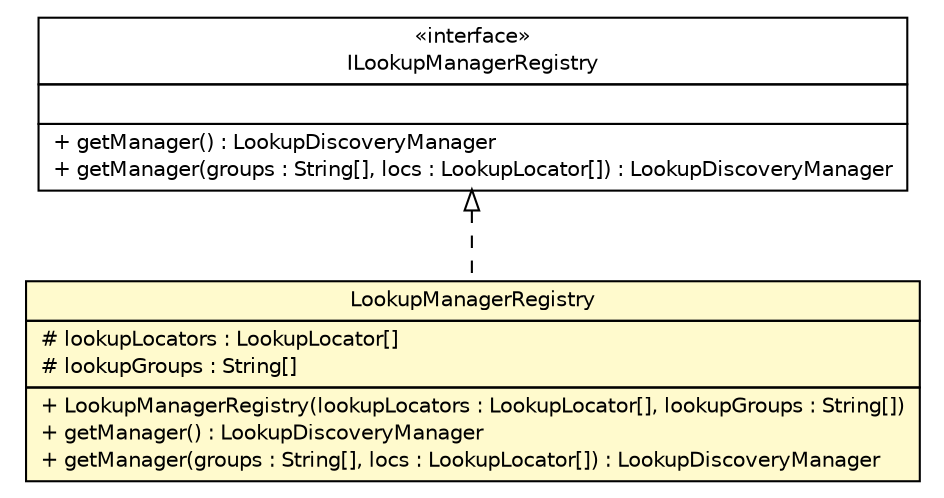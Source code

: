#!/usr/local/bin/dot
#
# Class diagram 
# Generated by UMLGraph version R5_6 (http://www.umlgraph.org/)
#

digraph G {
	edge [fontname="Helvetica",fontsize=10,labelfontname="Helvetica",labelfontsize=10];
	node [fontname="Helvetica",fontsize=10,shape=plaintext];
	nodesep=0.25;
	ranksep=0.5;
	// sorcer.container.discovery.LookupManagerRegistry
	c316754 [label=<<table title="sorcer.container.discovery.LookupManagerRegistry" border="0" cellborder="1" cellspacing="0" cellpadding="2" port="p" bgcolor="lemonChiffon" href="./LookupManagerRegistry.html">
		<tr><td><table border="0" cellspacing="0" cellpadding="1">
<tr><td align="center" balign="center"> LookupManagerRegistry </td></tr>
		</table></td></tr>
		<tr><td><table border="0" cellspacing="0" cellpadding="1">
<tr><td align="left" balign="left"> # lookupLocators : LookupLocator[] </td></tr>
<tr><td align="left" balign="left"> # lookupGroups : String[] </td></tr>
		</table></td></tr>
		<tr><td><table border="0" cellspacing="0" cellpadding="1">
<tr><td align="left" balign="left"> + LookupManagerRegistry(lookupLocators : LookupLocator[], lookupGroups : String[]) </td></tr>
<tr><td align="left" balign="left"> + getManager() : LookupDiscoveryManager </td></tr>
<tr><td align="left" balign="left"> + getManager(groups : String[], locs : LookupLocator[]) : LookupDiscoveryManager </td></tr>
		</table></td></tr>
		</table>>, URL="./LookupManagerRegistry.html", fontname="Helvetica", fontcolor="black", fontsize=10.0];
	// sorcer.container.discovery.ILookupManagerRegistry
	c316757 [label=<<table title="sorcer.container.discovery.ILookupManagerRegistry" border="0" cellborder="1" cellspacing="0" cellpadding="2" port="p" href="./ILookupManagerRegistry.html">
		<tr><td><table border="0" cellspacing="0" cellpadding="1">
<tr><td align="center" balign="center"> &#171;interface&#187; </td></tr>
<tr><td align="center" balign="center"> ILookupManagerRegistry </td></tr>
		</table></td></tr>
		<tr><td><table border="0" cellspacing="0" cellpadding="1">
<tr><td align="left" balign="left">  </td></tr>
		</table></td></tr>
		<tr><td><table border="0" cellspacing="0" cellpadding="1">
<tr><td align="left" balign="left"> + getManager() : LookupDiscoveryManager </td></tr>
<tr><td align="left" balign="left"> + getManager(groups : String[], locs : LookupLocator[]) : LookupDiscoveryManager </td></tr>
		</table></td></tr>
		</table>>, URL="./ILookupManagerRegistry.html", fontname="Helvetica", fontcolor="black", fontsize=10.0];
	//sorcer.container.discovery.LookupManagerRegistry implements sorcer.container.discovery.ILookupManagerRegistry
	c316757:p -> c316754:p [dir=back,arrowtail=empty,style=dashed];
}

